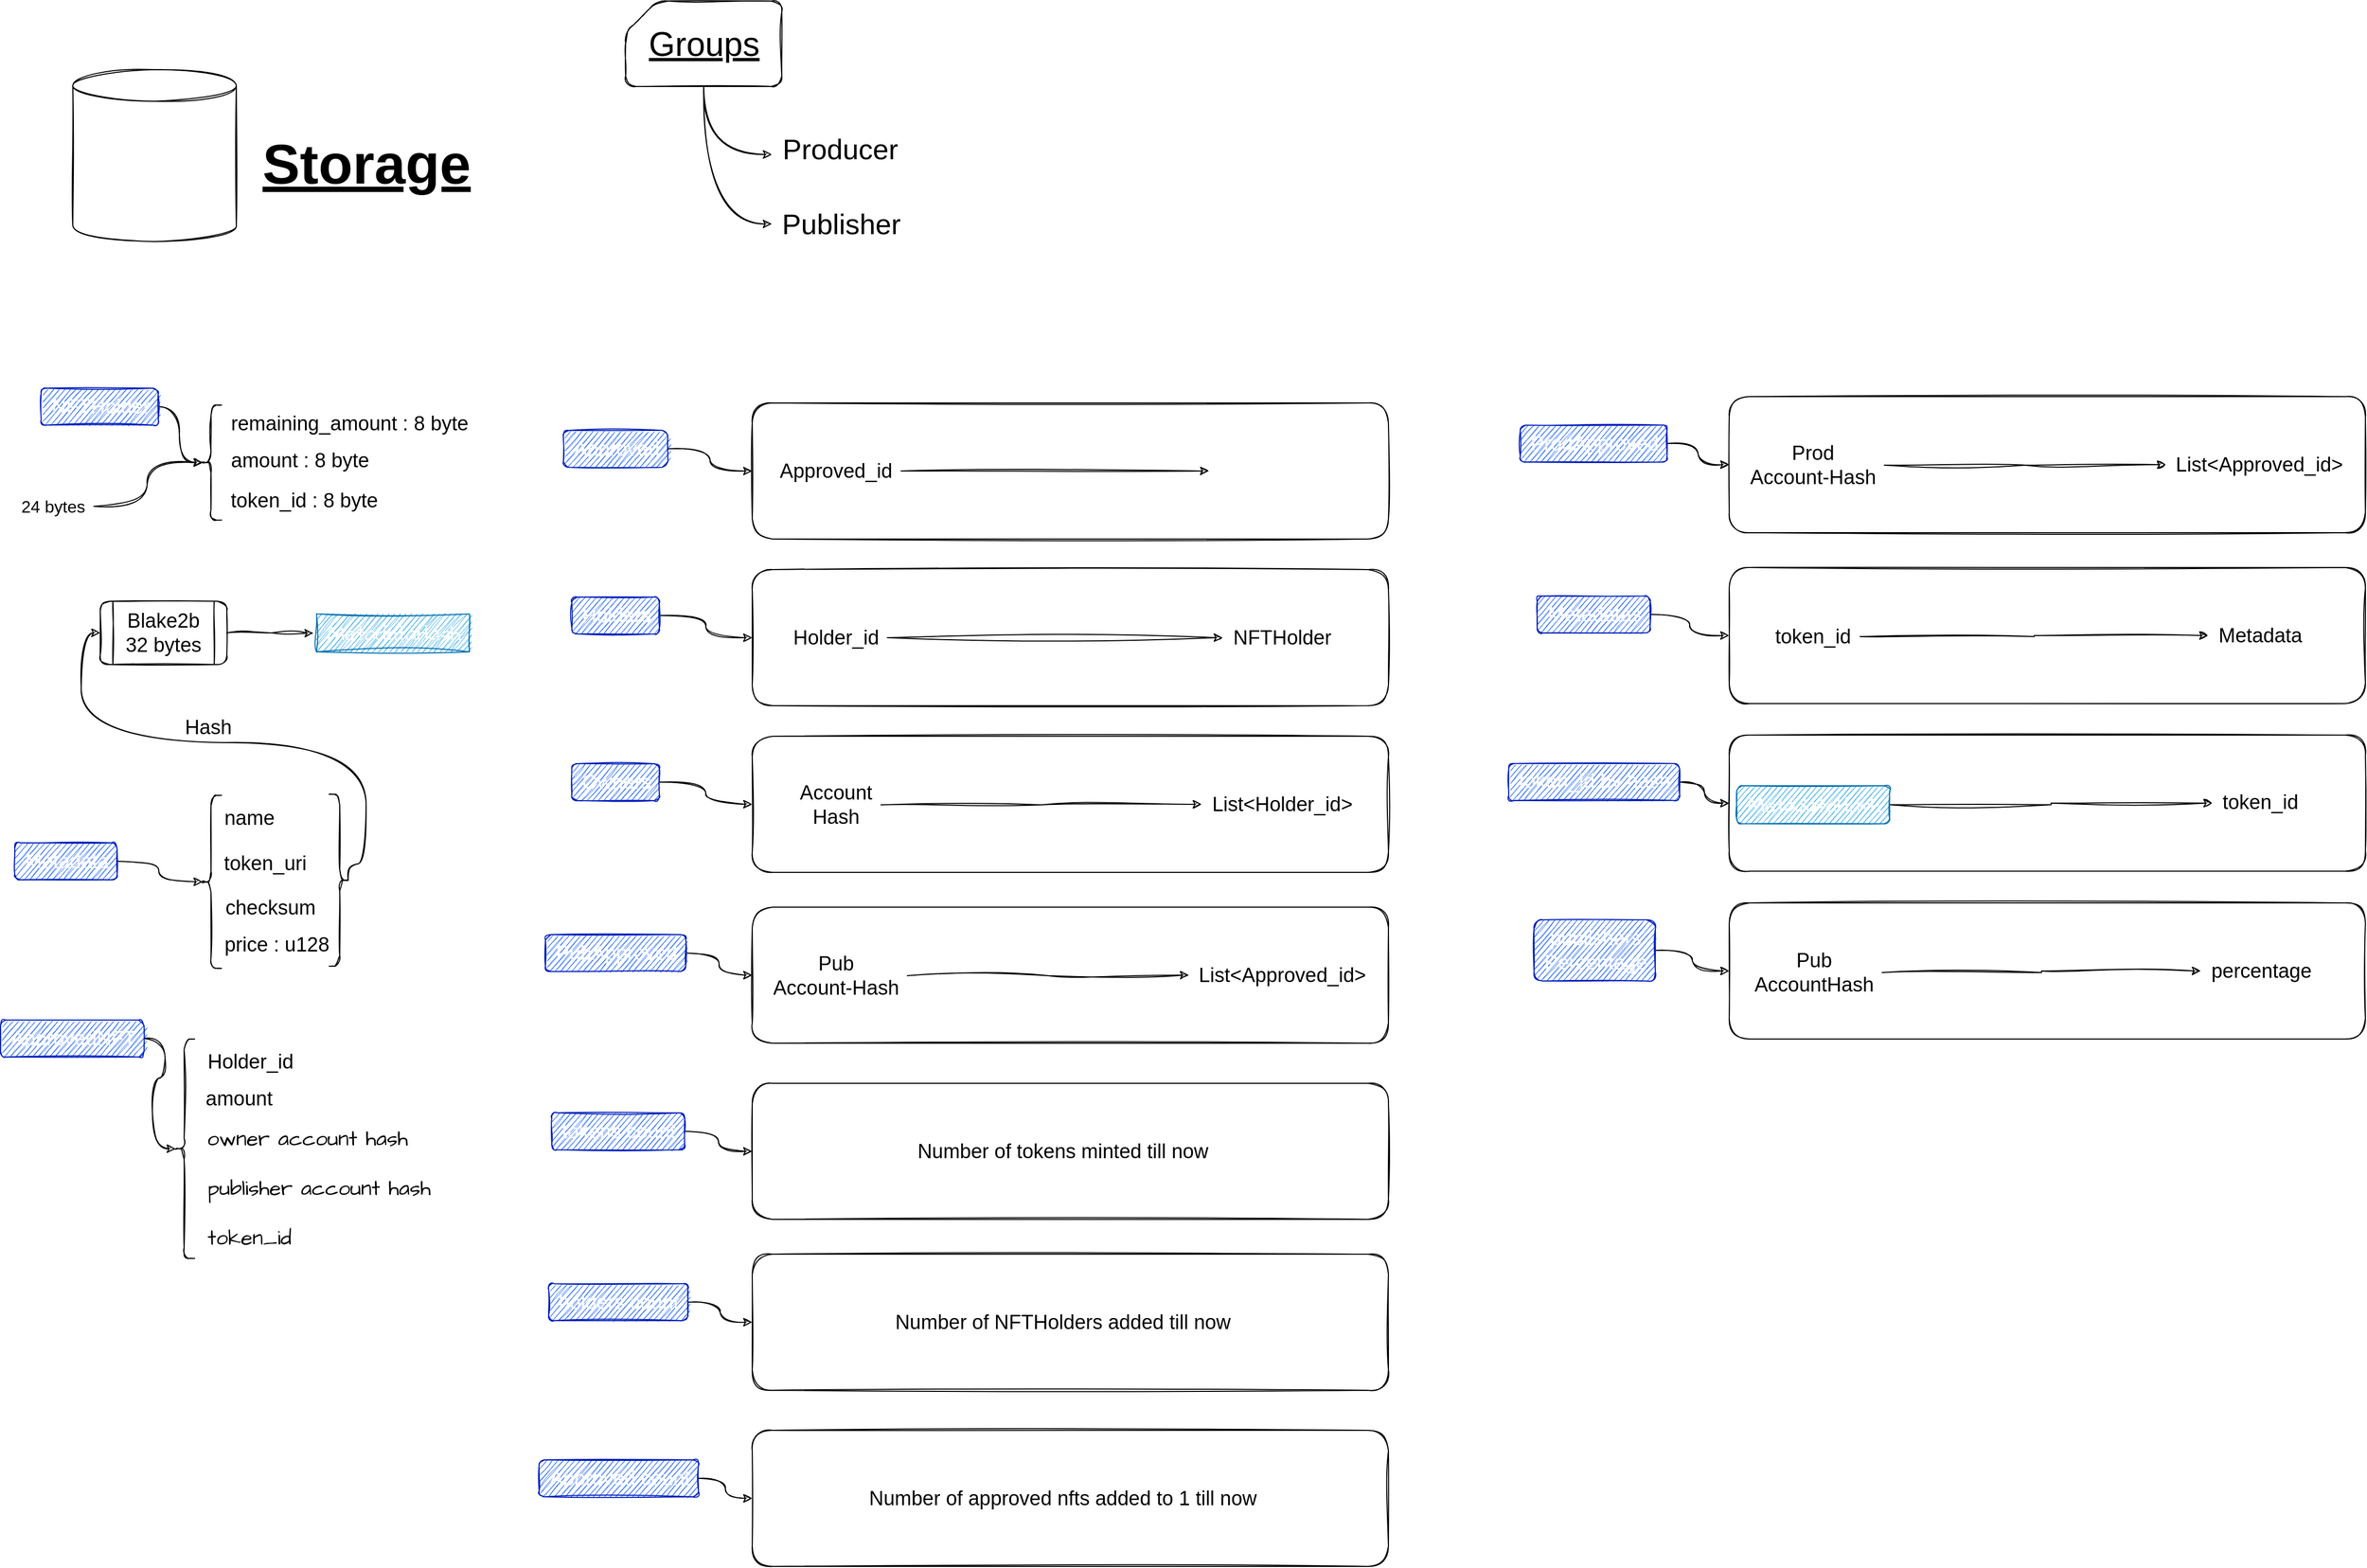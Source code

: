 <mxfile version="20.6.0" type="github">
  <diagram id="slPfWzJpBYyBcs_0Y2tc" name="Page-1">
    <mxGraphModel dx="5140" dy="2913" grid="0" gridSize="10" guides="1" tooltips="1" connect="1" arrows="1" fold="1" page="0" pageScale="1" pageWidth="827" pageHeight="1169" math="0" shadow="0">
      <root>
        <mxCell id="0" />
        <mxCell id="1" parent="0" />
        <mxCell id="fys4buLAGZXGw3ZMUwzv-1" value="" style="shape=cylinder3;whiteSpace=wrap;html=1;boundedLbl=1;backgroundOutline=1;size=15;rounded=1;fillColor=none;fontColor=#ffffff;strokeColor=default;shadow=0;sketch=1;" parent="1" vertex="1">
          <mxGeometry x="-8" y="-107" width="155" height="163" as="geometry" />
        </mxCell>
        <mxCell id="fys4buLAGZXGw3ZMUwzv-2" value="&lt;b style=&quot;font-size: 53px;&quot;&gt;&lt;u style=&quot;font-size: 53px;&quot;&gt;&lt;font style=&quot;font-size: 53px;&quot;&gt;Storage&lt;/font&gt;&lt;/u&gt;&lt;/b&gt;" style="text;html=1;align=center;verticalAlign=middle;resizable=0;points=[];autosize=1;strokeColor=none;fillColor=none;rounded=1;fontSize=53;glass=0;shadow=0;sketch=1;" parent="1" vertex="1">
          <mxGeometry x="162" y="-56" width="215" height="76" as="geometry" />
        </mxCell>
        <mxCell id="fys4buLAGZXGw3ZMUwzv-3" value="" style="shape=curlyBracket;whiteSpace=wrap;html=1;rounded=1;labelPosition=left;verticalLabelPosition=middle;align=right;verticalAlign=middle;fontSize=38;sketch=1;" parent="1" vertex="1">
          <mxGeometry x="113" y="211" width="20" height="109" as="geometry" />
        </mxCell>
        <mxCell id="FFQsLvCmIjyaZJ9t75WD-10" style="edgeStyle=orthogonalEdgeStyle;rounded=1;orthogonalLoop=1;jettySize=auto;html=1;entryX=0.1;entryY=0.5;entryDx=0;entryDy=0;entryPerimeter=0;fontSize=46;sketch=1;curved=1;" parent="1" source="fys4buLAGZXGw3ZMUwzv-8" target="fys4buLAGZXGw3ZMUwzv-3" edge="1">
          <mxGeometry relative="1" as="geometry" />
        </mxCell>
        <mxCell id="fys4buLAGZXGw3ZMUwzv-8" value="NFTHolder" style="text;html=1;align=center;verticalAlign=middle;resizable=0;points=[];autosize=1;strokeColor=#001DBC;fillColor=#0050ef;fontSize=19;strokeWidth=1;rounded=1;sketch=1;fontColor=#ffffff;" parent="1" vertex="1">
          <mxGeometry x="-38" y="195" width="111" height="35" as="geometry" />
        </mxCell>
        <mxCell id="fys4buLAGZXGw3ZMUwzv-4" value="remaining_amount : 8 byte" style="text;html=1;align=center;verticalAlign=middle;resizable=0;points=[];autosize=1;strokeColor=none;fillColor=none;fontSize=19;strokeWidth=1;rounded=1;sketch=1;" parent="1" vertex="1">
          <mxGeometry x="132" y="211" width="243" height="35" as="geometry" />
        </mxCell>
        <mxCell id="FFQsLvCmIjyaZJ9t75WD-22" value="" style="group;sketch=1;rounded=1;" parent="1" vertex="1" connectable="0">
          <mxGeometry x="126" y="416" width="125" height="333" as="geometry" />
        </mxCell>
        <mxCell id="fys4buLAGZXGw3ZMUwzv-5" value="name" style="text;html=1;align=center;verticalAlign=middle;resizable=0;points=[];autosize=1;strokeColor=none;fillColor=none;fontSize=19;strokeWidth=1;rounded=1;sketch=1;" parent="FFQsLvCmIjyaZJ9t75WD-22" vertex="1">
          <mxGeometry y="169" width="66" height="35" as="geometry" />
        </mxCell>
        <mxCell id="fys4buLAGZXGw3ZMUwzv-6" value="token_uri" style="text;html=1;align=center;verticalAlign=middle;resizable=0;points=[];autosize=1;strokeColor=none;fillColor=none;fontSize=19;strokeWidth=1;rounded=1;sketch=1;" parent="FFQsLvCmIjyaZJ9t75WD-22" vertex="1">
          <mxGeometry y="212" width="96" height="35" as="geometry" />
        </mxCell>
        <mxCell id="fys4buLAGZXGw3ZMUwzv-7" value="checksum" style="text;html=1;align=center;verticalAlign=middle;resizable=0;points=[];autosize=1;strokeColor=none;fillColor=none;fontSize=19;strokeWidth=1;rounded=1;sketch=1;" parent="FFQsLvCmIjyaZJ9t75WD-22" vertex="1">
          <mxGeometry x="0.5" y="254" width="104" height="35" as="geometry" />
        </mxCell>
        <mxCell id="FFQsLvCmIjyaZJ9t75WD-30" value="" style="shape=curlyBracket;whiteSpace=wrap;html=1;rounded=1;flipH=1;labelPosition=right;verticalLabelPosition=middle;align=left;verticalAlign=middle;shadow=0;glass=0;strokeColor=default;fontSize=19;fillColor=none;gradientColor=default;sketch=1;" parent="FFQsLvCmIjyaZJ9t75WD-22" vertex="1">
          <mxGeometry x="109" y="164" width="20" height="163" as="geometry" />
        </mxCell>
        <mxCell id="FFQsLvCmIjyaZJ9t75WD-34" value="Hash" style="text;html=1;align=center;verticalAlign=middle;resizable=0;points=[];autosize=1;strokeColor=none;fillColor=none;fontSize=19;sketch=1;rounded=1;" parent="FFQsLvCmIjyaZJ9t75WD-22" vertex="1">
          <mxGeometry x="-37" y="83" width="62" height="35" as="geometry" />
        </mxCell>
        <mxCell id="TIqElKuYXnwf6aJma85_-64" value="price : u128" style="text;html=1;align=center;verticalAlign=middle;resizable=0;points=[];autosize=1;strokeColor=none;fillColor=none;fontSize=19;strokeWidth=1;rounded=1;sketch=1;" vertex="1" parent="FFQsLvCmIjyaZJ9t75WD-22">
          <mxGeometry y="289" width="117" height="35" as="geometry" />
        </mxCell>
        <mxCell id="jut3q2HTJbx5DlrBCJ6_-7" style="edgeStyle=orthogonalEdgeStyle;rounded=1;orthogonalLoop=1;jettySize=auto;html=1;entryX=0.1;entryY=0.5;entryDx=0;entryDy=0;entryPerimeter=0;sketch=1;curved=1;" parent="1" source="FFQsLvCmIjyaZJ9t75WD-25" target="FFQsLvCmIjyaZJ9t75WD-26" edge="1">
          <mxGeometry relative="1" as="geometry" />
        </mxCell>
        <mxCell id="FFQsLvCmIjyaZJ9t75WD-25" value="Metadata" style="text;html=1;align=center;verticalAlign=middle;resizable=0;points=[];autosize=1;strokeColor=#001DBC;fillColor=#0050ef;fontSize=19;strokeWidth=1;rounded=1;fontColor=#ffffff;sketch=1;" parent="1" vertex="1">
          <mxGeometry x="-63" y="626" width="97" height="35" as="geometry" />
        </mxCell>
        <mxCell id="FFQsLvCmIjyaZJ9t75WD-26" value="" style="shape=curlyBracket;whiteSpace=wrap;html=1;rounded=1;labelPosition=left;verticalLabelPosition=middle;align=right;verticalAlign=middle;fontSize=38;sketch=1;" parent="1" vertex="1">
          <mxGeometry x="113" y="581" width="20" height="164" as="geometry" />
        </mxCell>
        <mxCell id="FFQsLvCmIjyaZJ9t75WD-29" value="token_id : 8 byte" style="text;html=1;align=center;verticalAlign=middle;resizable=0;points=[];autosize=1;strokeColor=none;fillColor=none;fontSize=19;strokeWidth=1;rounded=1;sketch=1;" parent="1" vertex="1">
          <mxGeometry x="132" y="284" width="157" height="35" as="geometry" />
        </mxCell>
        <mxCell id="TIqElKuYXnwf6aJma85_-66" style="edgeStyle=orthogonalEdgeStyle;rounded=0;sketch=1;hachureGap=4;jiggle=2;orthogonalLoop=1;jettySize=auto;html=1;entryX=-0.019;entryY=0.508;entryDx=0;entryDy=0;entryPerimeter=0;fontFamily=Architects Daughter;fontSource=https%3A%2F%2Ffonts.googleapis.com%2Fcss%3Ffamily%3DArchitects%2BDaughter;fontSize=16;" edge="1" parent="1" source="FFQsLvCmIjyaZJ9t75WD-31" target="TIqElKuYXnwf6aJma85_-65">
          <mxGeometry relative="1" as="geometry" />
        </mxCell>
        <mxCell id="FFQsLvCmIjyaZJ9t75WD-31" value="Blake2b&lt;br&gt;32 bytes" style="shape=process;whiteSpace=wrap;html=1;backgroundOutline=1;rounded=1;shadow=0;glass=0;strokeColor=default;fontSize=19;fillColor=none;gradientColor=default;sketch=1;" parent="1" vertex="1">
          <mxGeometry x="18" y="397" width="120" height="60" as="geometry" />
        </mxCell>
        <mxCell id="FFQsLvCmIjyaZJ9t75WD-32" style="edgeStyle=orthogonalEdgeStyle;rounded=1;orthogonalLoop=1;jettySize=auto;html=1;exitX=0.1;exitY=0.5;exitDx=0;exitDy=0;exitPerimeter=0;entryX=0;entryY=0.5;entryDx=0;entryDy=0;fontSize=19;sketch=1;curved=1;" parent="1" source="FFQsLvCmIjyaZJ9t75WD-30" target="FFQsLvCmIjyaZJ9t75WD-31" edge="1">
          <mxGeometry relative="1" as="geometry">
            <Array as="points">
              <mxPoint x="270" y="646" />
              <mxPoint x="270" y="531" />
              <mxPoint y="531" />
              <mxPoint y="427" />
            </Array>
          </mxGeometry>
        </mxCell>
        <mxCell id="jut3q2HTJbx5DlrBCJ6_-8" style="edgeStyle=orthogonalEdgeStyle;rounded=1;sketch=1;hachureGap=4;jiggle=2;orthogonalLoop=1;jettySize=auto;html=1;entryX=0.1;entryY=0.5;entryDx=0;entryDy=0;entryPerimeter=0;fontFamily=Architects Daughter;fontSource=https%3A%2F%2Ffonts.googleapis.com%2Fcss%3Ffamily%3DArchitects%2BDaughter;fontSize=16;curved=1;" parent="1" source="FFQsLvCmIjyaZJ9t75WD-36" target="fys4buLAGZXGw3ZMUwzv-3" edge="1">
          <mxGeometry relative="1" as="geometry" />
        </mxCell>
        <mxCell id="FFQsLvCmIjyaZJ9t75WD-36" value="24 bytes" style="text;html=1;align=center;verticalAlign=middle;resizable=0;points=[];autosize=1;fontSize=16;sketch=1;rounded=1;" parent="1" vertex="1">
          <mxGeometry x="-66" y="291.5" width="78" height="31" as="geometry" />
        </mxCell>
        <mxCell id="FFQsLvCmIjyaZJ9t75WD-60" value="Groups" style="text;html=1;align=center;verticalAlign=middle;resizable=0;points=[];autosize=1;strokeColor=none;fillColor=none;fontSize=32;fontStyle=4;sketch=1;rounded=1;" parent="1" vertex="1">
          <mxGeometry x="528.5" y="-156.5" width="123" height="50" as="geometry" />
        </mxCell>
        <mxCell id="FFQsLvCmIjyaZJ9t75WD-61" value="Producer" style="text;html=1;align=center;verticalAlign=middle;resizable=0;points=[];autosize=1;strokeColor=none;fillColor=none;fontSize=27;sketch=1;rounded=1;" parent="1" vertex="1">
          <mxGeometry x="654.5" y="-53" width="128" height="44" as="geometry" />
        </mxCell>
        <mxCell id="FFQsLvCmIjyaZJ9t75WD-62" value="Publisher" style="text;html=1;align=center;verticalAlign=middle;resizable=0;points=[];autosize=1;strokeColor=none;fillColor=none;fontSize=27;sketch=1;rounded=1;" parent="1" vertex="1">
          <mxGeometry x="654.5" y="17.5" width="131" height="44" as="geometry" />
        </mxCell>
        <mxCell id="FFQsLvCmIjyaZJ9t75WD-71" style="edgeStyle=orthogonalEdgeStyle;rounded=1;orthogonalLoop=1;jettySize=auto;html=1;entryX=0.001;entryY=0.601;entryDx=0;entryDy=0;entryPerimeter=0;fontSize=27;sketch=1;curved=1;" parent="1" source="FFQsLvCmIjyaZJ9t75WD-64" target="FFQsLvCmIjyaZJ9t75WD-61" edge="1">
          <mxGeometry relative="1" as="geometry" />
        </mxCell>
        <mxCell id="FFQsLvCmIjyaZJ9t75WD-72" style="edgeStyle=orthogonalEdgeStyle;rounded=1;orthogonalLoop=1;jettySize=auto;html=1;entryX=0.001;entryY=0.496;entryDx=0;entryDy=0;entryPerimeter=0;fontSize=27;sketch=1;curved=1;" parent="1" source="FFQsLvCmIjyaZJ9t75WD-64" target="FFQsLvCmIjyaZJ9t75WD-62" edge="1">
          <mxGeometry relative="1" as="geometry" />
        </mxCell>
        <mxCell id="FFQsLvCmIjyaZJ9t75WD-64" value="" style="shape=card;whiteSpace=wrap;html=1;rounded=1;shadow=0;glass=0;strokeColor=default;fontSize=27;fillColor=none;gradientColor=default;sketch=1;" parent="1" vertex="1">
          <mxGeometry x="516" y="-172" width="148" height="81" as="geometry" />
        </mxCell>
        <mxCell id="FFQsLvCmIjyaZJ9t75WD-90" value="" style="shape=curlyBracket;whiteSpace=wrap;html=1;rounded=1;labelPosition=left;verticalLabelPosition=middle;align=right;verticalAlign=middle;fontSize=38;sketch=1;" parent="1" vertex="1">
          <mxGeometry x="87.5" y="812" width="20" height="208" as="geometry" />
        </mxCell>
        <mxCell id="FFQsLvCmIjyaZJ9t75WD-91" style="edgeStyle=orthogonalEdgeStyle;rounded=1;orthogonalLoop=1;jettySize=auto;html=1;entryX=0.1;entryY=0.5;entryDx=0;entryDy=0;entryPerimeter=0;fontSize=46;sketch=1;curved=1;" parent="1" source="FFQsLvCmIjyaZJ9t75WD-92" target="FFQsLvCmIjyaZJ9t75WD-90" edge="1">
          <mxGeometry relative="1" as="geometry" />
        </mxCell>
        <mxCell id="FFQsLvCmIjyaZJ9t75WD-92" value="ApprovedNFT" style="text;html=1;align=center;verticalAlign=middle;resizable=0;points=[];autosize=1;strokeColor=#001DBC;fillColor=#0050ef;fontSize=19;strokeWidth=1;rounded=1;sketch=1;fontColor=#ffffff;" parent="1" vertex="1">
          <mxGeometry x="-76.5" y="794" width="136" height="35" as="geometry" />
        </mxCell>
        <mxCell id="FFQsLvCmIjyaZJ9t75WD-94" value="amount" style="text;html=1;align=left;verticalAlign=middle;resizable=0;points=[];autosize=1;strokeColor=none;fillColor=none;fontSize=19;strokeWidth=1;rounded=1;sketch=1;" parent="1" vertex="1">
          <mxGeometry x="116" y="851" width="81" height="35" as="geometry" />
        </mxCell>
        <mxCell id="jut3q2HTJbx5DlrBCJ6_-9" value="Holder_id" style="text;html=1;align=center;verticalAlign=middle;resizable=0;points=[];autosize=1;strokeColor=none;fillColor=none;fontSize=19;strokeWidth=1;rounded=1;sketch=1;" parent="1" vertex="1">
          <mxGeometry x="110" y="816" width="99" height="35" as="geometry" />
        </mxCell>
        <mxCell id="TIqElKuYXnwf6aJma85_-1" value="" style="rounded=1;whiteSpace=wrap;html=1;sketch=1;" vertex="1" parent="1">
          <mxGeometry x="636" y="209" width="603" height="129" as="geometry" />
        </mxCell>
        <mxCell id="TIqElKuYXnwf6aJma85_-3" style="edgeStyle=orthogonalEdgeStyle;rounded=0;orthogonalLoop=1;jettySize=auto;html=1;entryX=0;entryY=0.5;entryDx=0;entryDy=0;curved=1;sketch=1;" edge="1" parent="1" source="TIqElKuYXnwf6aJma85_-2" target="TIqElKuYXnwf6aJma85_-1">
          <mxGeometry relative="1" as="geometry" />
        </mxCell>
        <mxCell id="TIqElKuYXnwf6aJma85_-2" value="Approved" style="text;html=1;align=center;verticalAlign=middle;resizable=0;points=[];autosize=1;strokeColor=#001DBC;fillColor=#0050ef;fontSize=19;strokeWidth=1;rounded=1;sketch=1;fontColor=#ffffff;" vertex="1" parent="1">
          <mxGeometry x="457" y="235" width="99" height="35" as="geometry" />
        </mxCell>
        <mxCell id="TIqElKuYXnwf6aJma85_-6" style="edgeStyle=orthogonalEdgeStyle;rounded=0;sketch=1;hachureGap=4;jiggle=2;orthogonalLoop=1;jettySize=auto;html=1;fontFamily=Architects Daughter;fontSource=https%3A%2F%2Ffonts.googleapis.com%2Fcss%3Ffamily%3DArchitects%2BDaughter;fontSize=16;" edge="1" parent="1" source="TIqElKuYXnwf6aJma85_-4" target="TIqElKuYXnwf6aJma85_-5">
          <mxGeometry relative="1" as="geometry" />
        </mxCell>
        <mxCell id="TIqElKuYXnwf6aJma85_-4" value="Approved_id" style="text;html=1;align=center;verticalAlign=middle;resizable=0;points=[];autosize=1;strokeColor=none;fillColor=none;fontSize=19;strokeWidth=1;rounded=1;sketch=1;" vertex="1" parent="1">
          <mxGeometry x="652" y="256" width="125" height="35" as="geometry" />
        </mxCell>
        <mxCell id="TIqElKuYXnwf6aJma85_-5" value="&lt;span style=&quot;color: rgb(255, 255, 255);&quot;&gt;ApprovedNFT&lt;/span&gt;" style="text;html=1;align=center;verticalAlign=middle;resizable=0;points=[];autosize=1;strokeColor=none;fillColor=none;fontSize=19;strokeWidth=1;rounded=1;sketch=1;" vertex="1" parent="1">
          <mxGeometry x="1069" y="256" width="136" height="35" as="geometry" />
        </mxCell>
        <mxCell id="TIqElKuYXnwf6aJma85_-7" value="" style="rounded=1;whiteSpace=wrap;html=1;sketch=1;" vertex="1" parent="1">
          <mxGeometry x="636" y="367" width="603" height="129" as="geometry" />
        </mxCell>
        <mxCell id="TIqElKuYXnwf6aJma85_-8" style="edgeStyle=orthogonalEdgeStyle;rounded=0;orthogonalLoop=1;jettySize=auto;html=1;entryX=0;entryY=0.5;entryDx=0;entryDy=0;curved=1;sketch=1;" edge="1" parent="1" source="TIqElKuYXnwf6aJma85_-9" target="TIqElKuYXnwf6aJma85_-7">
          <mxGeometry relative="1" as="geometry" />
        </mxCell>
        <mxCell id="TIqElKuYXnwf6aJma85_-9" value="Holders" style="text;html=1;align=center;verticalAlign=middle;resizable=0;points=[];autosize=1;strokeColor=#001DBC;fillColor=#0050ef;fontSize=19;strokeWidth=1;rounded=1;sketch=1;fontColor=#ffffff;" vertex="1" parent="1">
          <mxGeometry x="465" y="393" width="83" height="35" as="geometry" />
        </mxCell>
        <mxCell id="TIqElKuYXnwf6aJma85_-10" style="edgeStyle=orthogonalEdgeStyle;rounded=0;sketch=1;hachureGap=4;jiggle=2;orthogonalLoop=1;jettySize=auto;html=1;fontFamily=Architects Daughter;fontSource=https%3A%2F%2Ffonts.googleapis.com%2Fcss%3Ffamily%3DArchitects%2BDaughter;fontSize=16;" edge="1" parent="1" source="TIqElKuYXnwf6aJma85_-11" target="TIqElKuYXnwf6aJma85_-12">
          <mxGeometry relative="1" as="geometry" />
        </mxCell>
        <mxCell id="TIqElKuYXnwf6aJma85_-11" value="Holder_id" style="text;html=1;align=center;verticalAlign=middle;resizable=0;points=[];autosize=1;strokeColor=none;fillColor=none;fontSize=19;strokeWidth=1;rounded=1;sketch=1;" vertex="1" parent="1">
          <mxGeometry x="665" y="414" width="99" height="35" as="geometry" />
        </mxCell>
        <mxCell id="TIqElKuYXnwf6aJma85_-12" value="NFTHolder" style="text;html=1;align=center;verticalAlign=middle;resizable=0;points=[];autosize=1;strokeColor=none;fillColor=none;fontSize=19;strokeWidth=1;rounded=1;sketch=1;" vertex="1" parent="1">
          <mxGeometry x="1082" y="414" width="111" height="35" as="geometry" />
        </mxCell>
        <mxCell id="TIqElKuYXnwf6aJma85_-13" value="" style="rounded=1;whiteSpace=wrap;html=1;sketch=1;" vertex="1" parent="1">
          <mxGeometry x="636" y="525" width="603" height="129" as="geometry" />
        </mxCell>
        <mxCell id="TIqElKuYXnwf6aJma85_-14" style="edgeStyle=orthogonalEdgeStyle;rounded=0;orthogonalLoop=1;jettySize=auto;html=1;entryX=0;entryY=0.5;entryDx=0;entryDy=0;curved=1;sketch=1;" edge="1" parent="1" source="TIqElKuYXnwf6aJma85_-15" target="TIqElKuYXnwf6aJma85_-13">
          <mxGeometry relative="1" as="geometry" />
        </mxCell>
        <mxCell id="TIqElKuYXnwf6aJma85_-15" value="Owners" style="text;html=1;align=center;verticalAlign=middle;resizable=0;points=[];autosize=1;strokeColor=#001DBC;fillColor=#0050ef;fontSize=19;strokeWidth=1;rounded=1;sketch=1;fontColor=#ffffff;" vertex="1" parent="1">
          <mxGeometry x="465" y="551" width="83" height="35" as="geometry" />
        </mxCell>
        <mxCell id="TIqElKuYXnwf6aJma85_-16" style="edgeStyle=orthogonalEdgeStyle;rounded=0;sketch=1;hachureGap=4;jiggle=2;orthogonalLoop=1;jettySize=auto;html=1;fontFamily=Architects Daughter;fontSource=https%3A%2F%2Ffonts.googleapis.com%2Fcss%3Ffamily%3DArchitects%2BDaughter;fontSize=16;" edge="1" parent="1" source="TIqElKuYXnwf6aJma85_-17" target="TIqElKuYXnwf6aJma85_-18">
          <mxGeometry relative="1" as="geometry" />
        </mxCell>
        <mxCell id="TIqElKuYXnwf6aJma85_-17" value="Account&lt;br&gt;Hash" style="text;html=1;align=center;verticalAlign=middle;resizable=0;points=[];autosize=1;strokeColor=none;fillColor=none;fontSize=19;strokeWidth=1;rounded=1;sketch=1;" vertex="1" parent="1">
          <mxGeometry x="671" y="561" width="87" height="58" as="geometry" />
        </mxCell>
        <mxCell id="TIqElKuYXnwf6aJma85_-18" value="List&amp;lt;Holder_id&amp;gt;" style="text;html=1;align=center;verticalAlign=middle;resizable=0;points=[];autosize=1;strokeColor=none;fillColor=none;fontSize=19;strokeWidth=1;rounded=1;sketch=1;" vertex="1" parent="1">
          <mxGeometry x="1062" y="572" width="151" height="35" as="geometry" />
        </mxCell>
        <mxCell id="TIqElKuYXnwf6aJma85_-19" value="" style="rounded=1;whiteSpace=wrap;html=1;sketch=1;" vertex="1" parent="1">
          <mxGeometry x="636" y="687" width="603" height="129" as="geometry" />
        </mxCell>
        <mxCell id="TIqElKuYXnwf6aJma85_-20" style="edgeStyle=orthogonalEdgeStyle;rounded=0;orthogonalLoop=1;jettySize=auto;html=1;entryX=0;entryY=0.5;entryDx=0;entryDy=0;curved=1;sketch=1;" edge="1" parent="1" source="TIqElKuYXnwf6aJma85_-21" target="TIqElKuYXnwf6aJma85_-19">
          <mxGeometry relative="1" as="geometry" />
        </mxCell>
        <mxCell id="TIqElKuYXnwf6aJma85_-21" value="PubApproved" style="text;html=1;align=center;verticalAlign=middle;resizable=0;points=[];autosize=1;strokeColor=#001DBC;fillColor=#0050ef;fontSize=19;strokeWidth=1;rounded=1;sketch=1;fontColor=#ffffff;" vertex="1" parent="1">
          <mxGeometry x="440" y="713" width="133" height="35" as="geometry" />
        </mxCell>
        <mxCell id="TIqElKuYXnwf6aJma85_-22" style="edgeStyle=orthogonalEdgeStyle;rounded=0;sketch=1;hachureGap=4;jiggle=2;orthogonalLoop=1;jettySize=auto;html=1;fontFamily=Architects Daughter;fontSource=https%3A%2F%2Ffonts.googleapis.com%2Fcss%3Ffamily%3DArchitects%2BDaughter;fontSize=16;" edge="1" parent="1" source="TIqElKuYXnwf6aJma85_-23" target="TIqElKuYXnwf6aJma85_-24">
          <mxGeometry relative="1" as="geometry" />
        </mxCell>
        <mxCell id="TIqElKuYXnwf6aJma85_-23" value="Pub&lt;br&gt;Account-Hash" style="text;html=1;align=center;verticalAlign=middle;resizable=0;points=[];autosize=1;strokeColor=none;fillColor=none;fontSize=19;strokeWidth=1;rounded=1;sketch=1;" vertex="1" parent="1">
          <mxGeometry x="646" y="723" width="137" height="58" as="geometry" />
        </mxCell>
        <mxCell id="TIqElKuYXnwf6aJma85_-24" value="List&amp;lt;Approved_id&amp;gt;" style="text;html=1;align=center;verticalAlign=middle;resizable=0;points=[];autosize=1;strokeColor=none;fillColor=none;fontSize=19;strokeWidth=1;rounded=1;sketch=1;" vertex="1" parent="1">
          <mxGeometry x="1050" y="734" width="176" height="35" as="geometry" />
        </mxCell>
        <mxCell id="TIqElKuYXnwf6aJma85_-25" value="" style="rounded=1;whiteSpace=wrap;html=1;sketch=1;" vertex="1" parent="1">
          <mxGeometry x="1562" y="203" width="603" height="129" as="geometry" />
        </mxCell>
        <mxCell id="TIqElKuYXnwf6aJma85_-26" style="edgeStyle=orthogonalEdgeStyle;rounded=0;orthogonalLoop=1;jettySize=auto;html=1;entryX=0;entryY=0.5;entryDx=0;entryDy=0;curved=1;sketch=1;" edge="1" parent="1" source="TIqElKuYXnwf6aJma85_-27" target="TIqElKuYXnwf6aJma85_-25">
          <mxGeometry relative="1" as="geometry" />
        </mxCell>
        <mxCell id="TIqElKuYXnwf6aJma85_-27" value="ProdApproved" style="text;html=1;align=center;verticalAlign=middle;resizable=0;points=[];autosize=1;strokeColor=#001DBC;fillColor=#0050ef;fontSize=19;strokeWidth=1;rounded=1;sketch=1;fontColor=#ffffff;" vertex="1" parent="1">
          <mxGeometry x="1364" y="230" width="139" height="35" as="geometry" />
        </mxCell>
        <mxCell id="TIqElKuYXnwf6aJma85_-28" style="edgeStyle=orthogonalEdgeStyle;rounded=0;sketch=1;hachureGap=4;jiggle=2;orthogonalLoop=1;jettySize=auto;html=1;fontFamily=Architects Daughter;fontSource=https%3A%2F%2Ffonts.googleapis.com%2Fcss%3Ffamily%3DArchitects%2BDaughter;fontSize=16;" edge="1" parent="1" source="TIqElKuYXnwf6aJma85_-29" target="TIqElKuYXnwf6aJma85_-30">
          <mxGeometry relative="1" as="geometry" />
        </mxCell>
        <mxCell id="TIqElKuYXnwf6aJma85_-29" value="Prod&lt;br&gt;Account-Hash" style="text;html=1;align=center;verticalAlign=middle;resizable=0;points=[];autosize=1;strokeColor=none;fillColor=none;fontSize=19;strokeWidth=1;rounded=1;sketch=1;" vertex="1" parent="1">
          <mxGeometry x="1572" y="239" width="137" height="58" as="geometry" />
        </mxCell>
        <mxCell id="TIqElKuYXnwf6aJma85_-30" value="List&amp;lt;Approved_id&amp;gt;" style="text;html=1;align=center;verticalAlign=middle;resizable=0;points=[];autosize=1;strokeColor=none;fillColor=none;fontSize=19;strokeWidth=1;rounded=1;sketch=1;" vertex="1" parent="1">
          <mxGeometry x="1976" y="250" width="176" height="35" as="geometry" />
        </mxCell>
        <mxCell id="TIqElKuYXnwf6aJma85_-31" value="" style="rounded=1;whiteSpace=wrap;html=1;sketch=1;" vertex="1" parent="1">
          <mxGeometry x="1562" y="365" width="603" height="129" as="geometry" />
        </mxCell>
        <mxCell id="TIqElKuYXnwf6aJma85_-32" style="edgeStyle=orthogonalEdgeStyle;rounded=0;orthogonalLoop=1;jettySize=auto;html=1;entryX=0;entryY=0.5;entryDx=0;entryDy=0;curved=1;sketch=1;" edge="1" parent="1" source="TIqElKuYXnwf6aJma85_-33" target="TIqElKuYXnwf6aJma85_-31">
          <mxGeometry relative="1" as="geometry" />
        </mxCell>
        <mxCell id="TIqElKuYXnwf6aJma85_-33" value="Metadatas" style="text;html=1;align=center;verticalAlign=middle;resizable=0;points=[];autosize=1;strokeColor=#001DBC;fillColor=#0050ef;fontSize=19;strokeWidth=1;rounded=1;sketch=1;fontColor=#ffffff;" vertex="1" parent="1">
          <mxGeometry x="1380" y="392" width="107" height="35" as="geometry" />
        </mxCell>
        <mxCell id="TIqElKuYXnwf6aJma85_-34" style="edgeStyle=orthogonalEdgeStyle;rounded=0;sketch=1;hachureGap=4;jiggle=2;orthogonalLoop=1;jettySize=auto;html=1;fontFamily=Architects Daughter;fontSource=https%3A%2F%2Ffonts.googleapis.com%2Fcss%3Ffamily%3DArchitects%2BDaughter;fontSize=16;" edge="1" parent="1" source="TIqElKuYXnwf6aJma85_-35" target="TIqElKuYXnwf6aJma85_-36">
          <mxGeometry relative="1" as="geometry" />
        </mxCell>
        <mxCell id="TIqElKuYXnwf6aJma85_-35" value="token_id" style="text;html=1;align=center;verticalAlign=middle;resizable=0;points=[];autosize=1;strokeColor=none;fillColor=none;fontSize=19;strokeWidth=1;rounded=1;sketch=1;" vertex="1" parent="1">
          <mxGeometry x="1596" y="413" width="90" height="35" as="geometry" />
        </mxCell>
        <mxCell id="TIqElKuYXnwf6aJma85_-36" value="Metadata" style="text;html=1;align=center;verticalAlign=middle;resizable=0;points=[];autosize=1;strokeColor=none;fillColor=none;fontSize=19;strokeWidth=1;rounded=1;sketch=1;" vertex="1" parent="1">
          <mxGeometry x="2016" y="412" width="97" height="35" as="geometry" />
        </mxCell>
        <mxCell id="TIqElKuYXnwf6aJma85_-37" value="" style="rounded=1;whiteSpace=wrap;html=1;sketch=1;" vertex="1" parent="1">
          <mxGeometry x="1562" y="523.88" width="603" height="129" as="geometry" />
        </mxCell>
        <mxCell id="TIqElKuYXnwf6aJma85_-38" style="edgeStyle=orthogonalEdgeStyle;rounded=0;orthogonalLoop=1;jettySize=auto;html=1;entryX=0;entryY=0.5;entryDx=0;entryDy=0;curved=1;sketch=1;" edge="1" parent="1" source="TIqElKuYXnwf6aJma85_-39" target="TIqElKuYXnwf6aJma85_-37">
          <mxGeometry relative="1" as="geometry" />
        </mxCell>
        <mxCell id="TIqElKuYXnwf6aJma85_-39" value="token_id by hash" style="text;html=1;align=center;verticalAlign=middle;resizable=0;points=[];autosize=1;strokeColor=#001DBC;fillColor=#0050ef;fontSize=19;strokeWidth=1;rounded=1;sketch=1;fontColor=#ffffff;" vertex="1" parent="1">
          <mxGeometry x="1353" y="550.88" width="162" height="35" as="geometry" />
        </mxCell>
        <mxCell id="TIqElKuYXnwf6aJma85_-40" style="edgeStyle=orthogonalEdgeStyle;rounded=0;sketch=1;hachureGap=4;jiggle=2;orthogonalLoop=1;jettySize=auto;html=1;fontFamily=Architects Daughter;fontSource=https%3A%2F%2Ffonts.googleapis.com%2Fcss%3Ffamily%3DArchitects%2BDaughter;fontSize=16;" edge="1" parent="1" source="TIqElKuYXnwf6aJma85_-41" target="TIqElKuYXnwf6aJma85_-42">
          <mxGeometry relative="1" as="geometry" />
        </mxCell>
        <mxCell id="TIqElKuYXnwf6aJma85_-41" value="&lt;span style=&quot;font-family: &amp;quot;Architects Daughter&amp;quot;; font-size: 20px;&quot;&gt;MetadataHash&lt;/span&gt;" style="text;html=1;align=center;verticalAlign=middle;resizable=0;points=[];autosize=1;strokeColor=#006EAF;fillColor=#1ba1e2;fontSize=19;strokeWidth=1;rounded=1;sketch=1;fontColor=#ffffff;" vertex="1" parent="1">
          <mxGeometry x="1569" y="571.88" width="145" height="36" as="geometry" />
        </mxCell>
        <mxCell id="TIqElKuYXnwf6aJma85_-42" value="token_id" style="text;html=1;align=center;verticalAlign=middle;resizable=0;points=[];autosize=1;strokeColor=none;fillColor=none;fontSize=19;strokeWidth=1;rounded=1;sketch=1;" vertex="1" parent="1">
          <mxGeometry x="2020" y="570.88" width="90" height="35" as="geometry" />
        </mxCell>
        <mxCell id="TIqElKuYXnwf6aJma85_-43" value="" style="rounded=1;whiteSpace=wrap;html=1;sketch=1;" vertex="1" parent="1">
          <mxGeometry x="1562" y="683" width="603" height="129" as="geometry" />
        </mxCell>
        <mxCell id="TIqElKuYXnwf6aJma85_-44" style="edgeStyle=orthogonalEdgeStyle;rounded=0;orthogonalLoop=1;jettySize=auto;html=1;entryX=0;entryY=0.5;entryDx=0;entryDy=0;curved=1;sketch=1;" edge="1" parent="1" source="TIqElKuYXnwf6aJma85_-45" target="TIqElKuYXnwf6aJma85_-43">
          <mxGeometry relative="1" as="geometry" />
        </mxCell>
        <mxCell id="TIqElKuYXnwf6aJma85_-45" value="publishers&lt;br&gt;Percentage" style="text;html=1;align=center;verticalAlign=middle;resizable=0;points=[];autosize=1;strokeColor=#001DBC;fillColor=#0050ef;fontSize=19;strokeWidth=1;rounded=1;sketch=1;fontColor=#ffffff;" vertex="1" parent="1">
          <mxGeometry x="1377" y="699" width="115" height="58" as="geometry" />
        </mxCell>
        <mxCell id="TIqElKuYXnwf6aJma85_-46" style="edgeStyle=orthogonalEdgeStyle;rounded=0;sketch=1;hachureGap=4;jiggle=2;orthogonalLoop=1;jettySize=auto;html=1;fontFamily=Architects Daughter;fontSource=https%3A%2F%2Ffonts.googleapis.com%2Fcss%3Ffamily%3DArchitects%2BDaughter;fontSize=16;" edge="1" parent="1" source="TIqElKuYXnwf6aJma85_-47" target="TIqElKuYXnwf6aJma85_-48">
          <mxGeometry relative="1" as="geometry" />
        </mxCell>
        <mxCell id="TIqElKuYXnwf6aJma85_-47" value="Pub&lt;br&gt;AccountHash" style="text;html=1;align=center;verticalAlign=middle;resizable=0;points=[];autosize=1;strokeColor=none;fillColor=none;fontSize=19;strokeWidth=1;rounded=1;sketch=1;" vertex="1" parent="1">
          <mxGeometry x="1576" y="720" width="131" height="58" as="geometry" />
        </mxCell>
        <mxCell id="TIqElKuYXnwf6aJma85_-48" value="percentage" style="text;html=1;align=center;verticalAlign=middle;resizable=0;points=[];autosize=1;strokeColor=none;fillColor=none;fontSize=19;strokeWidth=1;rounded=1;sketch=1;" vertex="1" parent="1">
          <mxGeometry x="2009" y="730" width="113" height="35" as="geometry" />
        </mxCell>
        <mxCell id="TIqElKuYXnwf6aJma85_-49" value="" style="rounded=1;whiteSpace=wrap;html=1;sketch=1;" vertex="1" parent="1">
          <mxGeometry x="636" y="854" width="603" height="129" as="geometry" />
        </mxCell>
        <mxCell id="TIqElKuYXnwf6aJma85_-50" style="edgeStyle=orthogonalEdgeStyle;rounded=0;orthogonalLoop=1;jettySize=auto;html=1;entryX=0;entryY=0.5;entryDx=0;entryDy=0;curved=1;sketch=1;" edge="1" parent="1" source="TIqElKuYXnwf6aJma85_-51" target="TIqElKuYXnwf6aJma85_-49">
          <mxGeometry relative="1" as="geometry" />
        </mxCell>
        <mxCell id="TIqElKuYXnwf6aJma85_-51" value="tokens count" style="text;html=1;align=center;verticalAlign=middle;resizable=0;points=[];autosize=1;strokeColor=#001DBC;fillColor=#0050ef;fontSize=19;strokeWidth=1;rounded=1;sketch=1;fontColor=#ffffff;" vertex="1" parent="1">
          <mxGeometry x="446" y="882" width="126" height="35" as="geometry" />
        </mxCell>
        <mxCell id="TIqElKuYXnwf6aJma85_-53" value="Number of tokens minted till now" style="text;html=1;align=center;verticalAlign=middle;resizable=0;points=[];autosize=1;strokeColor=none;fillColor=none;fontSize=19;strokeWidth=1;rounded=1;sketch=1;" vertex="1" parent="1">
          <mxGeometry x="783" y="901" width="294" height="35" as="geometry" />
        </mxCell>
        <mxCell id="TIqElKuYXnwf6aJma85_-55" value="" style="rounded=1;whiteSpace=wrap;html=1;sketch=1;" vertex="1" parent="1">
          <mxGeometry x="636" y="1016" width="603" height="129" as="geometry" />
        </mxCell>
        <mxCell id="TIqElKuYXnwf6aJma85_-56" style="edgeStyle=orthogonalEdgeStyle;rounded=0;orthogonalLoop=1;jettySize=auto;html=1;entryX=0;entryY=0.5;entryDx=0;entryDy=0;curved=1;sketch=1;" edge="1" parent="1" source="TIqElKuYXnwf6aJma85_-57" target="TIqElKuYXnwf6aJma85_-55">
          <mxGeometry relative="1" as="geometry" />
        </mxCell>
        <mxCell id="TIqElKuYXnwf6aJma85_-57" value="holders count" style="text;html=1;align=center;verticalAlign=middle;resizable=0;points=[];autosize=1;strokeColor=#001DBC;fillColor=#0050ef;fontSize=19;strokeWidth=1;rounded=1;sketch=1;fontColor=#ffffff;" vertex="1" parent="1">
          <mxGeometry x="443" y="1044" width="132" height="35" as="geometry" />
        </mxCell>
        <mxCell id="TIqElKuYXnwf6aJma85_-58" value="Number of NFTHolders added till now" style="text;html=1;align=center;verticalAlign=middle;resizable=0;points=[];autosize=1;strokeColor=none;fillColor=none;fontSize=19;strokeWidth=1;rounded=1;sketch=1;" vertex="1" parent="1">
          <mxGeometry x="762" y="1063" width="336" height="35" as="geometry" />
        </mxCell>
        <mxCell id="TIqElKuYXnwf6aJma85_-59" value="" style="rounded=1;whiteSpace=wrap;html=1;sketch=1;" vertex="1" parent="1">
          <mxGeometry x="636" y="1183" width="603" height="129" as="geometry" />
        </mxCell>
        <mxCell id="TIqElKuYXnwf6aJma85_-60" style="edgeStyle=orthogonalEdgeStyle;rounded=0;orthogonalLoop=1;jettySize=auto;html=1;entryX=0;entryY=0.5;entryDx=0;entryDy=0;curved=1;sketch=1;" edge="1" parent="1" source="TIqElKuYXnwf6aJma85_-61" target="TIqElKuYXnwf6aJma85_-59">
          <mxGeometry relative="1" as="geometry" />
        </mxCell>
        <mxCell id="TIqElKuYXnwf6aJma85_-61" value="Approved count" style="text;html=1;align=center;verticalAlign=middle;resizable=0;points=[];autosize=1;strokeColor=#001DBC;fillColor=#0050ef;fontSize=19;strokeWidth=1;rounded=1;sketch=1;fontColor=#ffffff;" vertex="1" parent="1">
          <mxGeometry x="434" y="1211" width="151" height="35" as="geometry" />
        </mxCell>
        <mxCell id="TIqElKuYXnwf6aJma85_-62" value="Number of approved nfts added to 1 till now" style="text;html=1;align=center;verticalAlign=middle;resizable=0;points=[];autosize=1;strokeColor=none;fillColor=none;fontSize=19;strokeWidth=1;rounded=1;sketch=1;" vertex="1" parent="1">
          <mxGeometry x="737" y="1230" width="386" height="35" as="geometry" />
        </mxCell>
        <mxCell id="TIqElKuYXnwf6aJma85_-63" value="amount : 8 byte" style="text;html=1;align=center;verticalAlign=middle;resizable=0;points=[];autosize=1;strokeColor=none;fillColor=none;fontSize=19;strokeWidth=1;rounded=1;sketch=1;" vertex="1" parent="1">
          <mxGeometry x="132" y="246" width="149" height="35" as="geometry" />
        </mxCell>
        <mxCell id="TIqElKuYXnwf6aJma85_-65" value="MetadataHash" style="text;html=1;align=center;verticalAlign=middle;resizable=0;points=[];autosize=1;strokeColor=#006EAF;fillColor=#1ba1e2;fontSize=20;fontFamily=Architects Daughter;sketch=1;hachureGap=4;jiggle=2;fontSource=https%3A%2F%2Ffonts.googleapis.com%2Fcss%3Ffamily%3DArchitects%2BDaughter;fontColor=#ffffff;" vertex="1" parent="1">
          <mxGeometry x="223" y="409" width="145" height="36" as="geometry" />
        </mxCell>
        <mxCell id="TIqElKuYXnwf6aJma85_-69" value="owner account hash" style="text;html=1;align=center;verticalAlign=middle;resizable=0;points=[];autosize=1;strokeColor=none;fillColor=none;fontSize=20;fontFamily=Architects Daughter;sketch=1;hachureGap=4;jiggle=2;fontSource=https%3A%2F%2Ffonts.googleapis.com%2Fcss%3Ffamily%3DArchitects%2BDaughter;" vertex="1" parent="1">
          <mxGeometry x="110" y="888" width="208" height="36" as="geometry" />
        </mxCell>
        <mxCell id="TIqElKuYXnwf6aJma85_-70" value="publisher account hash" style="text;html=1;align=center;verticalAlign=middle;resizable=0;points=[];autosize=1;strokeColor=none;fillColor=none;fontSize=20;fontFamily=Architects Daughter;sketch=1;hachureGap=4;jiggle=2;fontSource=https%3A%2F%2Ffonts.googleapis.com%2Fcss%3Ffamily%3DArchitects%2BDaughter;" vertex="1" parent="1">
          <mxGeometry x="110" y="935" width="230" height="36" as="geometry" />
        </mxCell>
        <mxCell id="TIqElKuYXnwf6aJma85_-71" value="token_id" style="text;html=1;align=center;verticalAlign=middle;resizable=0;points=[];autosize=1;strokeColor=none;fillColor=none;fontSize=20;fontFamily=Architects Daughter;sketch=1;hachureGap=4;jiggle=2;fontSource=https%3A%2F%2Ffonts.googleapis.com%2Fcss%3Ffamily%3DArchitects%2BDaughter;" vertex="1" parent="1">
          <mxGeometry x="110" y="982" width="97" height="36" as="geometry" />
        </mxCell>
      </root>
    </mxGraphModel>
  </diagram>
</mxfile>
